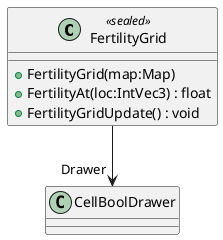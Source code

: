 @startuml
class FertilityGrid <<sealed>> {
    + FertilityGrid(map:Map)
    + FertilityAt(loc:IntVec3) : float
    + FertilityGridUpdate() : void
}
FertilityGrid --> "Drawer" CellBoolDrawer
@enduml
